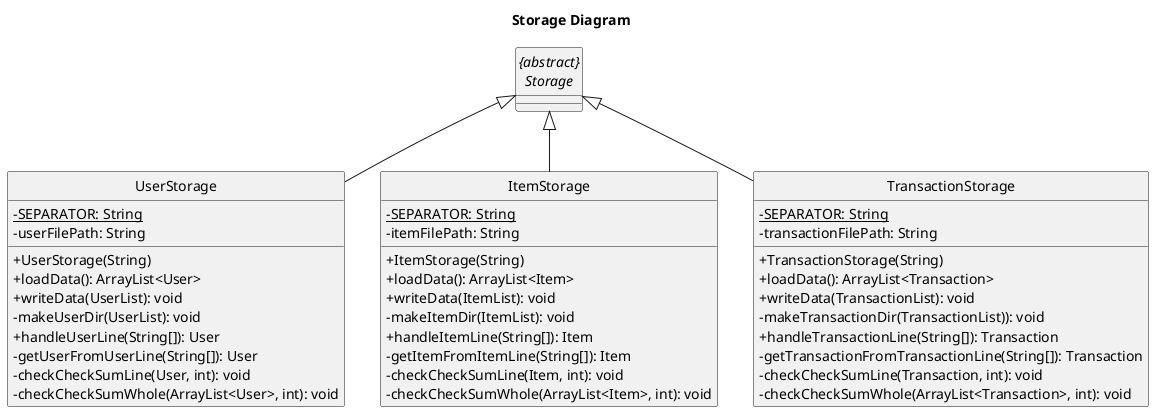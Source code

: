 @startuml
title Storage Diagram

skinparam classAttributeIconSize 0
hide footbox
hide circle

abstract class "{abstract}\nStorage"

class UserStorage {
    {static} - SEPARATOR: String
    - userFilePath: String
    + UserStorage(String)
    + loadData(): ArrayList<User>
    + writeData(UserList): void
    - makeUserDir(UserList): void
    + handleUserLine(String[]): User
    - getUserFromUserLine(String[]): User
    - checkCheckSumLine(User, int): void
    - checkCheckSumWhole(ArrayList<User>, int): void
}

class ItemStorage {
    {static} - SEPARATOR: String
    - itemFilePath: String
    + ItemStorage(String)
    + loadData(): ArrayList<Item>
    + writeData(ItemList): void
    - makeItemDir(ItemList): void
    + handleItemLine(String[]): Item
    - getItemFromItemLine(String[]): Item
    - checkCheckSumLine(Item, int): void
    - checkCheckSumWhole(ArrayList<Item>, int): void
}

class TransactionStorage {
    {static} - SEPARATOR: String
    - transactionFilePath: String
    + TransactionStorage(String)
    + loadData(): ArrayList<Transaction>
    + writeData(TransactionList): void
    - makeTransactionDir(TransactionList)): void
    + handleTransactionLine(String[]): Transaction
    - getTransactionFromTransactionLine(String[]): Transaction
    - checkCheckSumLine(Transaction, int): void
    - checkCheckSumWhole(ArrayList<Transaction>, int): void
}

"{abstract}\nStorage" <|-- UserStorage
"{abstract}\nStorage" <|-- ItemStorage
"{abstract}\nStorage" <|-- TransactionStorage
@enduml